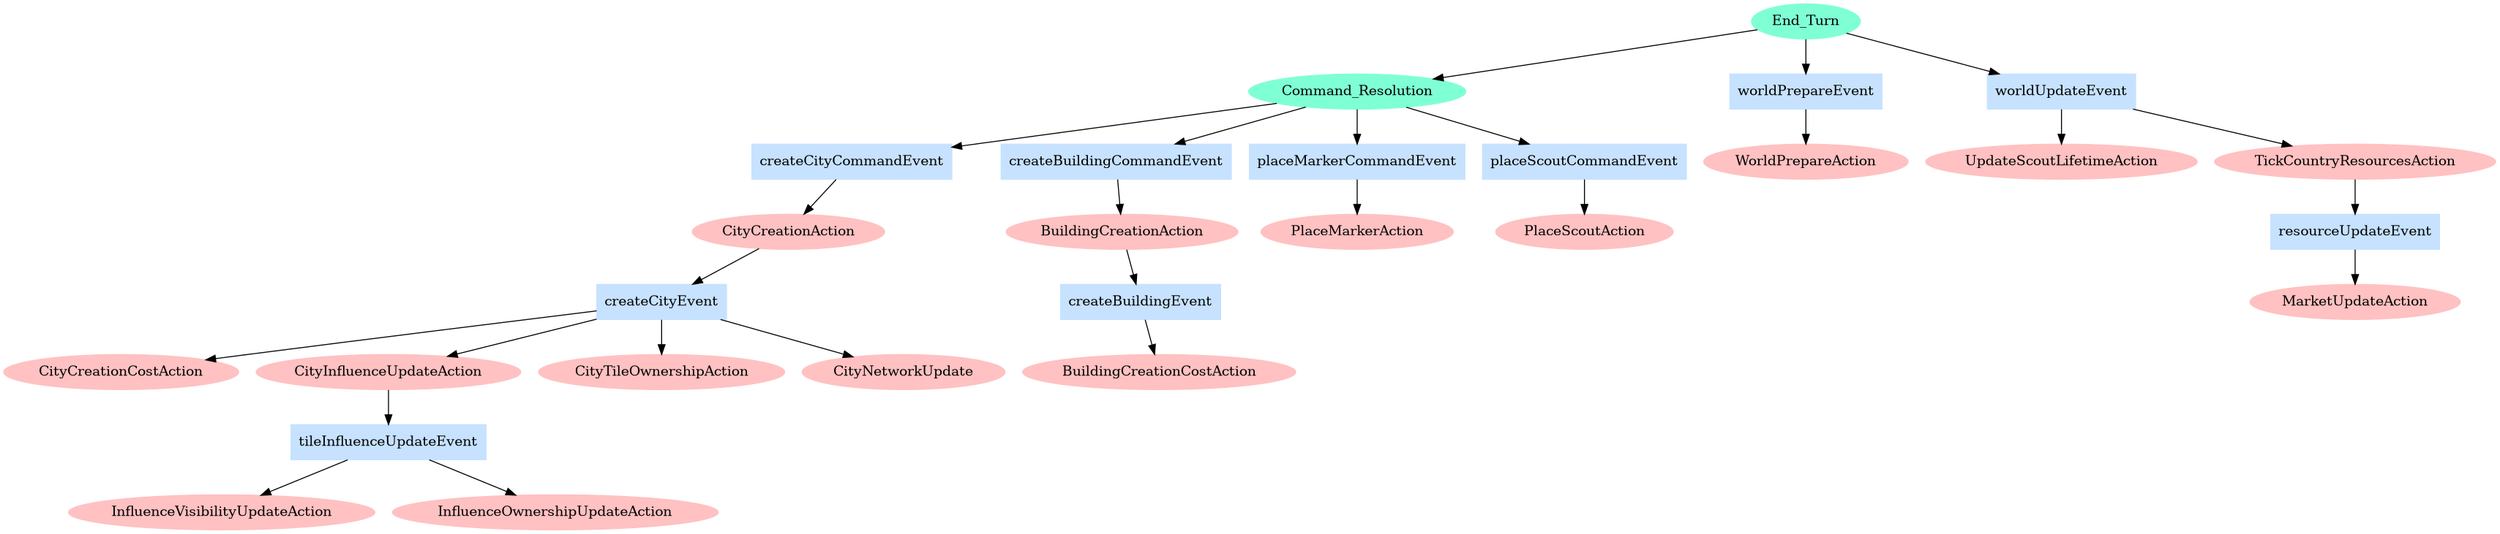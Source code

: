 @startuml
digraph G {

    End_Turn[style=filled,color=aquamarine];
    Command_Resolution[style=filled,color=aquamarine];

    worldPrepareEvent[shape=box,style=filled,color=slategray1];
    worldUpdateEvent[shape=box,style=filled,color=slategray1];
    createCityCommandEvent[shape=box,style=filled,color=slategray1];
    createCityEvent[shape=box,style=filled,color=slategray1];
    createBuildingCommandEvent[shape=box,style=filled,color=slategray1];
    createBuildingEvent[shape=box,style=filled,color=slategray1];
    tileInfluenceUpdateEvent[shape=box,style=filled,color=slategray1];
    placeMarkerCommandEvent[shape=box,style=filled,color=slategray1];
    placeScoutCommandEvent[shape=box,style=filled,color=slategray1];
    resourceUpdateEvent[shape=box,style=filled,color=slategray1];

    WorldPrepareAction[style=filled,color=rosybrown1];
    CityCreationAction[style=filled,color=rosybrown1];
    CityCreationCostAction[style=filled,color=rosybrown1];
    BuildingCreationAction[style=filled,color=rosybrown1];
    BuildingCreationCostAction[style=filled,color=rosybrown1];
    CityInfluenceUpdateAction[style=filled,color=rosybrown1];
    CityTileOwnershipAction[style=filled,color=rosybrown1];
    InfluenceVisibilityUpdateAction[style=filled,color=rosybrown1];
    InfluenceOwnershipUpdateAction[style=filled,color=rosybrown1];
    PlaceMarkerAction[style=filled,color=rosybrown1];
    PlaceScoutAction[style=filled,color=rosybrown1];
    UpdateScoutLifetimeAction[style=filled,color=rosybrown1];
    TickCountryResourcesAction[style=filled,color=rosybrown1];
    CityNetworkUpdate[style=filled,color=rosybrown1];
    MarketUpdateAction[style=filled,color=rosybrown1];

    End_Turn -> worldPrepareEvent;
    worldPrepareEvent -> WorldPrepareAction;

    End_Turn -> Command_Resolution;

    Command_Resolution -> createCityCommandEvent;
    Command_Resolution -> createBuildingCommandEvent;
    Command_Resolution -> placeMarkerCommandEvent;
    Command_Resolution -> placeScoutCommandEvent;

    createCityCommandEvent -> CityCreationAction;

    CityCreationAction -> createCityEvent;

    createCityEvent -> CityCreationCostAction;
    createCityEvent -> CityInfluenceUpdateAction;
    createCityEvent -> CityTileOwnershipAction;
    createCityEvent -> CityNetworkUpdate;

    CityInfluenceUpdateAction -> tileInfluenceUpdateEvent;

    tileInfluenceUpdateEvent -> InfluenceVisibilityUpdateAction;
    tileInfluenceUpdateEvent -> InfluenceOwnershipUpdateAction;

    createBuildingCommandEvent -> BuildingCreationAction;

    BuildingCreationAction -> createBuildingEvent;

    createBuildingEvent -> BuildingCreationCostAction;

    placeMarkerCommandEvent -> PlaceMarkerAction;

    placeScoutCommandEvent -> PlaceScoutAction;

    End_Turn -> worldUpdateEvent;

    worldUpdateEvent -> UpdateScoutLifetimeAction;
    worldUpdateEvent -> TickCountryResourcesAction;

    TickCountryResourcesAction -> resourceUpdateEvent;

    resourceUpdateEvent -> MarketUpdateAction;

}

@enduml